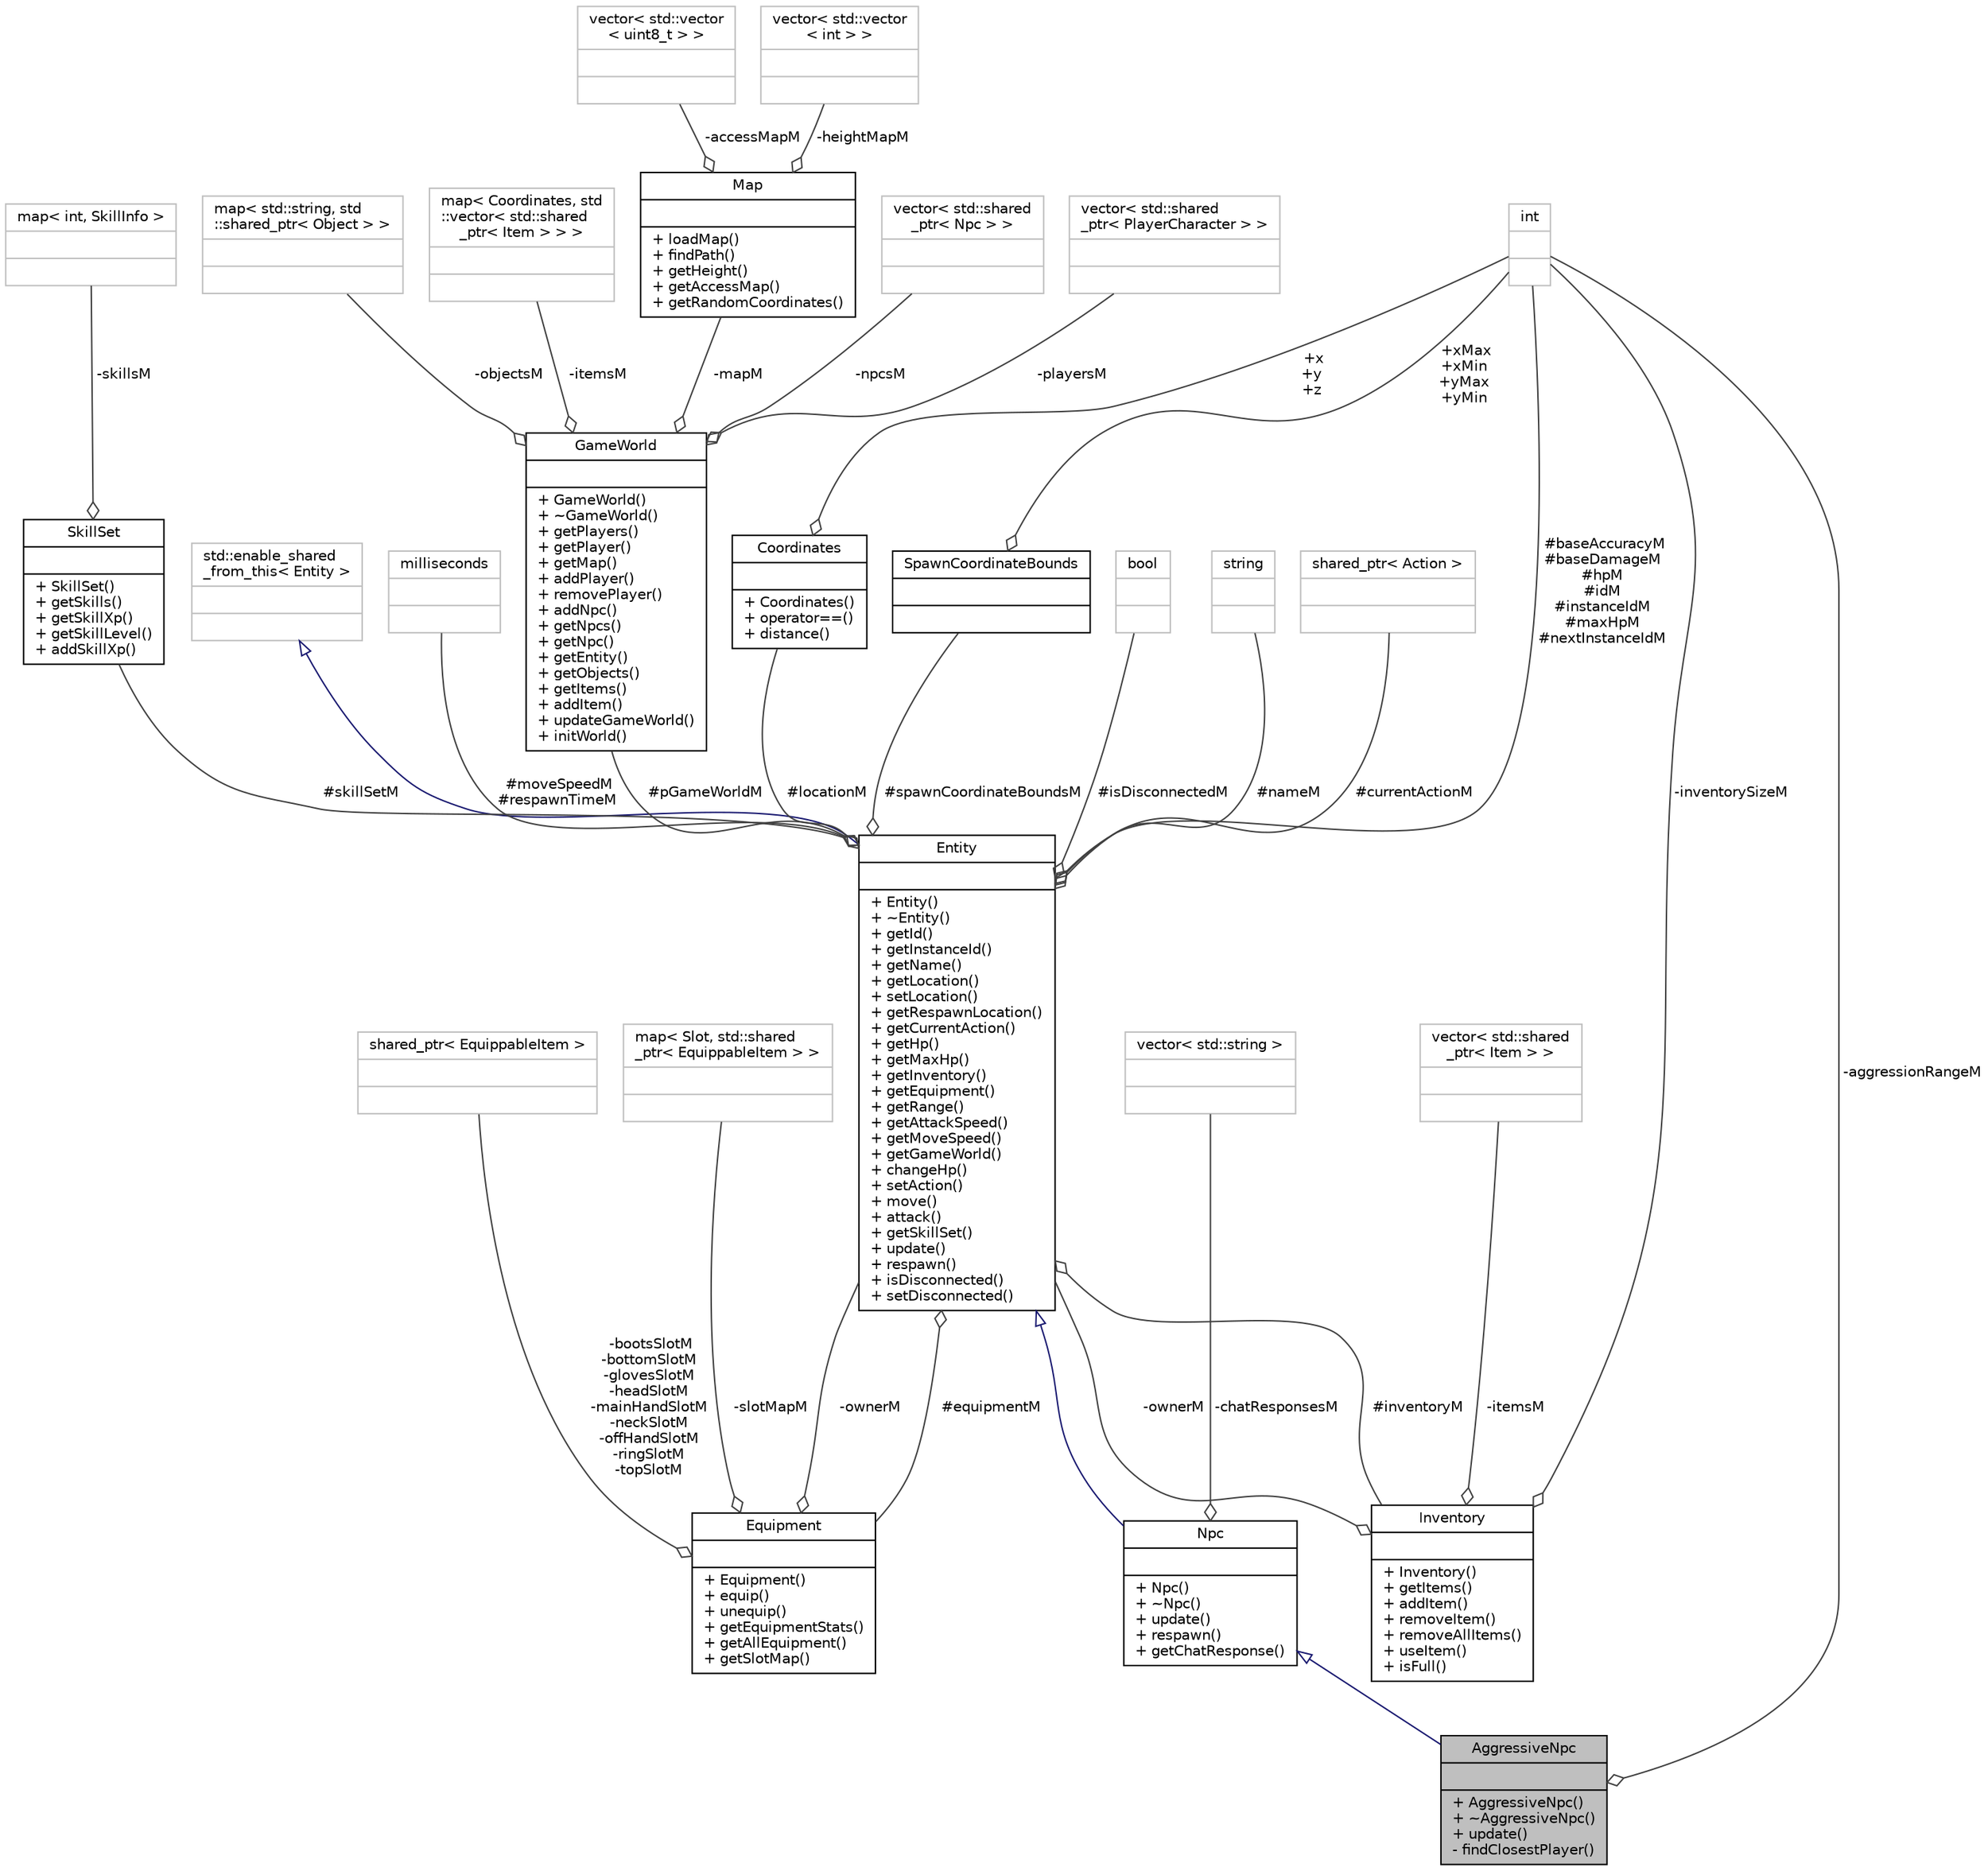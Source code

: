 digraph "AggressiveNpc"
{
 // LATEX_PDF_SIZE
  edge [fontname="Helvetica",fontsize="10",labelfontname="Helvetica",labelfontsize="10"];
  node [fontname="Helvetica",fontsize="10",shape=record];
  Node1 [label="{AggressiveNpc\n||+ AggressiveNpc()\l+ ~AggressiveNpc()\l+ update()\l- findClosestPlayer()\l}",height=0.2,width=0.4,color="black", fillcolor="grey75", style="filled", fontcolor="black",tooltip="AggressiveNpc is a type of Npc that attacks the player within its aggression range."];
  Node2 -> Node1 [dir="back",color="midnightblue",fontsize="10",style="solid",arrowtail="onormal",fontname="Helvetica"];
  Node2 [label="{Npc\n||+ Npc()\l+ ~Npc()\l+ update()\l+ respawn()\l+ getChatResponse()\l}",height=0.2,width=0.4,color="black", fillcolor="white", style="filled",URL="$classNpc.html",tooltip="Base NPC class. It represents a peaceful NPC that does not attack the player under any circumstances."];
  Node3 -> Node2 [dir="back",color="midnightblue",fontsize="10",style="solid",arrowtail="onormal",fontname="Helvetica"];
  Node3 [label="{Entity\n||+ Entity()\l+ ~Entity()\l+ getId()\l+ getInstanceId()\l+ getName()\l+ getLocation()\l+ setLocation()\l+ getRespawnLocation()\l+ getCurrentAction()\l+ getHp()\l+ getMaxHp()\l+ getInventory()\l+ getEquipment()\l+ getRange()\l+ getAttackSpeed()\l+ getMoveSpeed()\l+ getGameWorld()\l+ changeHp()\l+ setAction()\l+ move()\l+ attack()\l+ getSkillSet()\l+ update()\l+ respawn()\l+ isDisconnected()\l+ setDisconnected()\l}",height=0.2,width=0.4,color="black", fillcolor="white", style="filled",URL="$classEntity.html",tooltip="Base pure virtual Entity class. Different types of enities inherit this."];
  Node4 -> Node3 [dir="back",color="midnightblue",fontsize="10",style="solid",arrowtail="onormal",fontname="Helvetica"];
  Node4 [label="{std::enable_shared\l_from_this\< Entity \>\n||}",height=0.2,width=0.4,color="grey75", fillcolor="white", style="filled",tooltip=" "];
  Node5 -> Node3 [color="grey25",fontsize="10",style="solid",label=" #moveSpeedM\n#respawnTimeM" ,arrowhead="odiamond",fontname="Helvetica"];
  Node5 [label="{milliseconds\n||}",height=0.2,width=0.4,color="grey75", fillcolor="white", style="filled",tooltip=" "];
  Node6 -> Node3 [color="grey25",fontsize="10",style="solid",label=" #pGameWorldM" ,arrowhead="odiamond",fontname="Helvetica"];
  Node6 [label="{GameWorld\n||+ GameWorld()\l+ ~GameWorld()\l+ getPlayers()\l+ getPlayer()\l+ getMap()\l+ addPlayer()\l+ removePlayer()\l+ addNpc()\l+ getNpcs()\l+ getNpc()\l+ getEntity()\l+ getObjects()\l+ getItems()\l+ addItem()\l+ updateGameWorld()\l+ initWorld()\l}",height=0.2,width=0.4,color="black", fillcolor="white", style="filled",URL="$classGameWorld.html",tooltip="GameWorld class. It contains all the player, npc, object and item instances."];
  Node7 -> Node6 [color="grey25",fontsize="10",style="solid",label=" -itemsM" ,arrowhead="odiamond",fontname="Helvetica"];
  Node7 [label="{map\< Coordinates, std\l::vector\< std::shared\l_ptr\< Item \> \> \>\n||}",height=0.2,width=0.4,color="grey75", fillcolor="white", style="filled",tooltip=" "];
  Node8 -> Node6 [color="grey25",fontsize="10",style="solid",label=" -mapM" ,arrowhead="odiamond",fontname="Helvetica"];
  Node8 [label="{Map\n||+ loadMap()\l+ findPath()\l+ getHeight()\l+ getAccessMap()\l+ getRandomCoordinates()\l}",height=0.2,width=0.4,color="black", fillcolor="white", style="filled",URL="$classMap.html",tooltip="Static class representing the map of the game world. Map contains information about which tiles are a..."];
  Node9 -> Node8 [color="grey25",fontsize="10",style="solid",label=" -accessMapM" ,arrowhead="odiamond",fontname="Helvetica"];
  Node9 [label="{vector\< std::vector\l\< uint8_t \> \>\n||}",height=0.2,width=0.4,color="grey75", fillcolor="white", style="filled",tooltip=" "];
  Node10 -> Node8 [color="grey25",fontsize="10",style="solid",label=" -heightMapM" ,arrowhead="odiamond",fontname="Helvetica"];
  Node10 [label="{vector\< std::vector\l\< int \> \>\n||}",height=0.2,width=0.4,color="grey75", fillcolor="white", style="filled",tooltip=" "];
  Node11 -> Node6 [color="grey25",fontsize="10",style="solid",label=" -npcsM" ,arrowhead="odiamond",fontname="Helvetica"];
  Node11 [label="{vector\< std::shared\l_ptr\< Npc \> \>\n||}",height=0.2,width=0.4,color="grey75", fillcolor="white", style="filled",tooltip=" "];
  Node12 -> Node6 [color="grey25",fontsize="10",style="solid",label=" -playersM" ,arrowhead="odiamond",fontname="Helvetica"];
  Node12 [label="{vector\< std::shared\l_ptr\< PlayerCharacter \> \>\n||}",height=0.2,width=0.4,color="grey75", fillcolor="white", style="filled",tooltip=" "];
  Node13 -> Node6 [color="grey25",fontsize="10",style="solid",label=" -objectsM" ,arrowhead="odiamond",fontname="Helvetica"];
  Node13 [label="{map\< std::string, std\l::shared_ptr\< Object \> \>\n||}",height=0.2,width=0.4,color="grey75", fillcolor="white", style="filled",tooltip=" "];
  Node14 -> Node3 [color="grey25",fontsize="10",style="solid",label=" #inventoryM" ,arrowhead="odiamond",fontname="Helvetica"];
  Node14 [label="{Inventory\n||+ Inventory()\l+ getItems()\l+ addItem()\l+ removeItem()\l+ removeAllItems()\l+ useItem()\l+ isFull()\l}",height=0.2,width=0.4,color="black", fillcolor="white", style="filled",URL="$classInventory.html",tooltip="Represents the items that an entity can carry."];
  Node3 -> Node14 [color="grey25",fontsize="10",style="solid",label=" -ownerM" ,arrowhead="odiamond",fontname="Helvetica"];
  Node15 -> Node14 [color="grey25",fontsize="10",style="solid",label=" -inventorySizeM" ,arrowhead="odiamond",fontname="Helvetica"];
  Node15 [label="{int\n||}",height=0.2,width=0.4,color="grey75", fillcolor="white", style="filled",tooltip=" "];
  Node16 -> Node14 [color="grey25",fontsize="10",style="solid",label=" -itemsM" ,arrowhead="odiamond",fontname="Helvetica"];
  Node16 [label="{vector\< std::shared\l_ptr\< Item \> \>\n||}",height=0.2,width=0.4,color="grey75", fillcolor="white", style="filled",tooltip=" "];
  Node17 -> Node3 [color="grey25",fontsize="10",style="solid",label=" #locationM" ,arrowhead="odiamond",fontname="Helvetica"];
  Node17 [label="{Coordinates\n||+ Coordinates()\l+ operator==()\l+ distance()\l}",height=0.2,width=0.4,color="black", fillcolor="white", style="filled",URL="$structCoordinates.html",tooltip="Struct for coordinates."];
  Node15 -> Node17 [color="grey25",fontsize="10",style="solid",label=" +x\n+y\n+z" ,arrowhead="odiamond",fontname="Helvetica"];
  Node15 -> Node3 [color="grey25",fontsize="10",style="solid",label=" #baseAccuracyM\n#baseDamageM\n#hpM\n#idM\n#instanceIdM\n#maxHpM\n#nextInstanceIdM" ,arrowhead="odiamond",fontname="Helvetica"];
  Node18 -> Node3 [color="grey25",fontsize="10",style="solid",label=" #isDisconnectedM" ,arrowhead="odiamond",fontname="Helvetica"];
  Node18 [label="{bool\n||}",height=0.2,width=0.4,color="grey75", fillcolor="white", style="filled",tooltip=" "];
  Node19 -> Node3 [color="grey25",fontsize="10",style="solid",label=" #nameM" ,arrowhead="odiamond",fontname="Helvetica"];
  Node19 [label="{string\n||}",height=0.2,width=0.4,color="grey75", fillcolor="white", style="filled",tooltip=" "];
  Node20 -> Node3 [color="grey25",fontsize="10",style="solid",label=" #equipmentM" ,arrowhead="odiamond",fontname="Helvetica"];
  Node20 [label="{Equipment\n||+ Equipment()\l+ equip()\l+ unequip()\l+ getEquipmentStats()\l+ getAllEquipment()\l+ getSlotMap()\l}",height=0.2,width=0.4,color="black", fillcolor="white", style="filled",URL="$classEquipment.html",tooltip="Class for representing the items an entity has equipped."];
  Node3 -> Node20 [color="grey25",fontsize="10",style="solid",label=" -ownerM" ,arrowhead="odiamond",fontname="Helvetica"];
  Node21 -> Node20 [color="grey25",fontsize="10",style="solid",label=" -slotMapM" ,arrowhead="odiamond",fontname="Helvetica"];
  Node21 [label="{map\< Slot, std::shared\l_ptr\< EquippableItem \> \>\n||}",height=0.2,width=0.4,color="grey75", fillcolor="white", style="filled",tooltip=" "];
  Node22 -> Node20 [color="grey25",fontsize="10",style="solid",label=" -bootsSlotM\n-bottomSlotM\n-glovesSlotM\n-headSlotM\n-mainHandSlotM\n-neckSlotM\n-offHandSlotM\n-ringSlotM\n-topSlotM" ,arrowhead="odiamond",fontname="Helvetica"];
  Node22 [label="{shared_ptr\< EquippableItem \>\n||}",height=0.2,width=0.4,color="grey75", fillcolor="white", style="filled",tooltip=" "];
  Node23 -> Node3 [color="grey25",fontsize="10",style="solid",label=" #currentActionM" ,arrowhead="odiamond",fontname="Helvetica"];
  Node23 [label="{shared_ptr\< Action \>\n||}",height=0.2,width=0.4,color="grey75", fillcolor="white", style="filled",tooltip=" "];
  Node24 -> Node3 [color="grey25",fontsize="10",style="solid",label=" #skillSetM" ,arrowhead="odiamond",fontname="Helvetica"];
  Node24 [label="{SkillSet\n||+ SkillSet()\l+ getSkills()\l+ getSkillXp()\l+ getSkillLevel()\l+ addSkillXp()\l}",height=0.2,width=0.4,color="black", fillcolor="white", style="filled",URL="$classSkillSet.html",tooltip="Contains all the skills that a character has."];
  Node25 -> Node24 [color="grey25",fontsize="10",style="solid",label=" -skillsM" ,arrowhead="odiamond",fontname="Helvetica"];
  Node25 [label="{map\< int, SkillInfo \>\n||}",height=0.2,width=0.4,color="grey75", fillcolor="white", style="filled",tooltip=" "];
  Node26 -> Node3 [color="grey25",fontsize="10",style="solid",label=" #spawnCoordinateBoundsM" ,arrowhead="odiamond",fontname="Helvetica"];
  Node26 [label="{SpawnCoordinateBounds\n||}",height=0.2,width=0.4,color="black", fillcolor="white", style="filled",URL="$structSpawnCoordinateBounds.html",tooltip="Contains the spawn coordinate bounds for a character."];
  Node15 -> Node26 [color="grey25",fontsize="10",style="solid",label=" +xMax\n+xMin\n+yMax\n+yMin" ,arrowhead="odiamond",fontname="Helvetica"];
  Node27 -> Node2 [color="grey25",fontsize="10",style="solid",label=" -chatResponsesM" ,arrowhead="odiamond",fontname="Helvetica"];
  Node27 [label="{vector\< std::string \>\n||}",height=0.2,width=0.4,color="grey75", fillcolor="white", style="filled",tooltip=" "];
  Node15 -> Node1 [color="grey25",fontsize="10",style="solid",label=" -aggressionRangeM" ,arrowhead="odiamond",fontname="Helvetica"];
}
